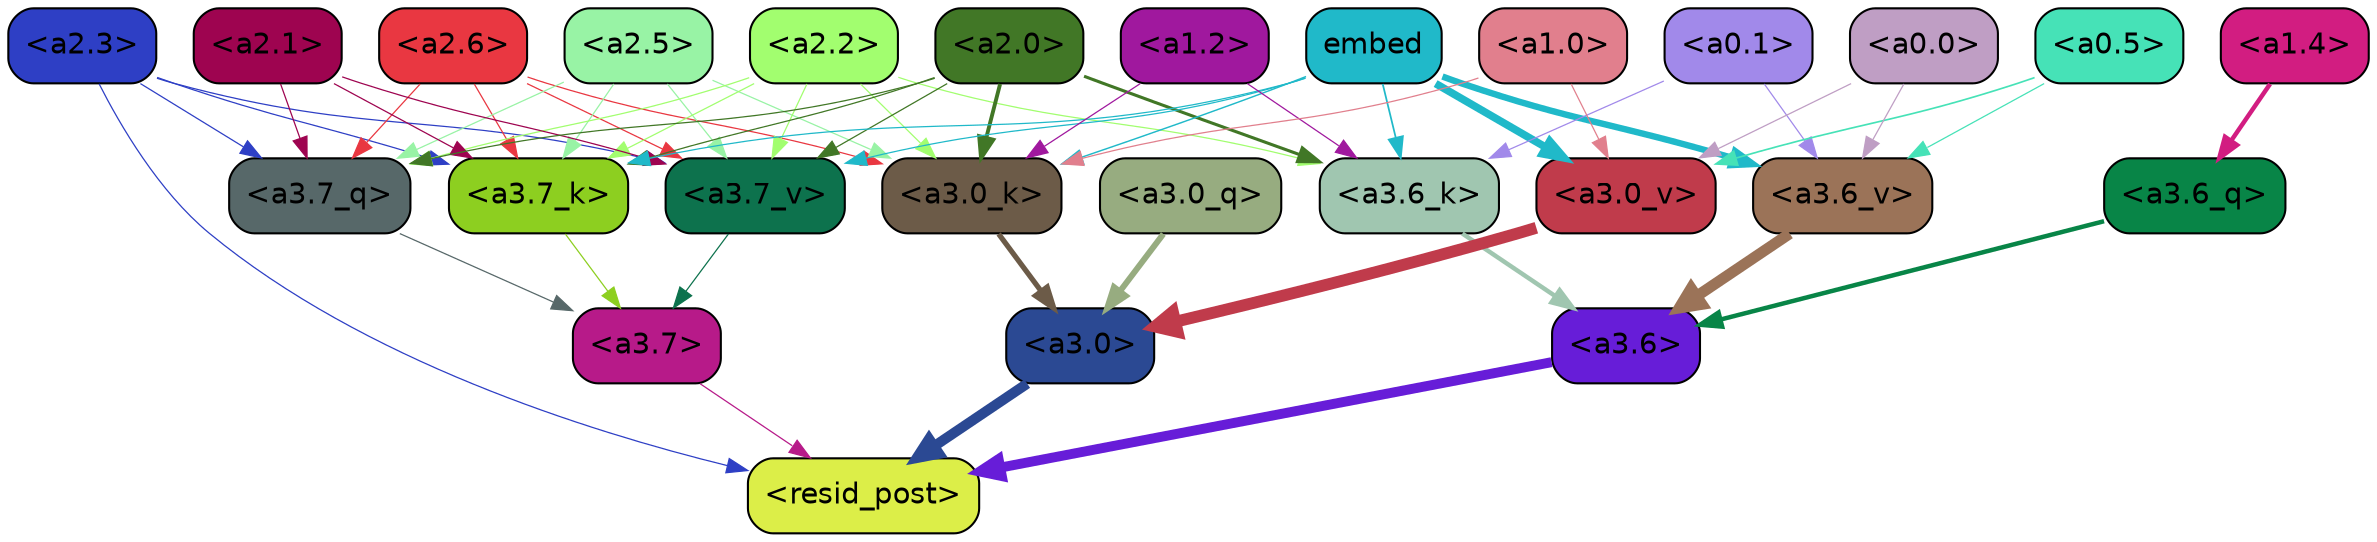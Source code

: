 strict digraph "" {
	graph [bgcolor=transparent,
		layout=dot,
		overlap=false,
		splines=true
	];
	"<a3.7>"	[color=black,
		fillcolor="#b71a89",
		fontname=Helvetica,
		shape=box,
		style="filled, rounded"];
	"<resid_post>"	[color=black,
		fillcolor="#dcee48",
		fontname=Helvetica,
		shape=box,
		style="filled, rounded"];
	"<a3.7>" -> "<resid_post>"	[color="#b71a89",
		penwidth=0.6];
	"<a3.6>"	[color=black,
		fillcolor="#671dd8",
		fontname=Helvetica,
		shape=box,
		style="filled, rounded"];
	"<a3.6>" -> "<resid_post>"	[color="#671dd8",
		penwidth=4.752790808677673];
	"<a3.0>"	[color=black,
		fillcolor="#2b4993",
		fontname=Helvetica,
		shape=box,
		style="filled, rounded"];
	"<a3.0>" -> "<resid_post>"	[color="#2b4993",
		penwidth=4.897669434547424];
	"<a2.3>"	[color=black,
		fillcolor="#2e3fc5",
		fontname=Helvetica,
		shape=box,
		style="filled, rounded"];
	"<a2.3>" -> "<resid_post>"	[color="#2e3fc5",
		penwidth=0.6];
	"<a3.7_q>"	[color=black,
		fillcolor="#576869",
		fontname=Helvetica,
		shape=box,
		style="filled, rounded"];
	"<a2.3>" -> "<a3.7_q>"	[color="#2e3fc5",
		penwidth=0.6];
	"<a3.7_k>"	[color=black,
		fillcolor="#8dcf20",
		fontname=Helvetica,
		shape=box,
		style="filled, rounded"];
	"<a2.3>" -> "<a3.7_k>"	[color="#2e3fc5",
		penwidth=0.6];
	"<a3.7_v>"	[color=black,
		fillcolor="#0d724d",
		fontname=Helvetica,
		shape=box,
		style="filled, rounded"];
	"<a2.3>" -> "<a3.7_v>"	[color="#2e3fc5",
		penwidth=0.6];
	"<a3.7_q>" -> "<a3.7>"	[color="#576869",
		penwidth=0.6];
	"<a3.6_q>"	[color=black,
		fillcolor="#088547",
		fontname=Helvetica,
		shape=box,
		style="filled, rounded"];
	"<a3.6_q>" -> "<a3.6>"	[color="#088547",
		penwidth=2.160832464694977];
	"<a3.0_q>"	[color=black,
		fillcolor="#97ac80",
		fontname=Helvetica,
		shape=box,
		style="filled, rounded"];
	"<a3.0_q>" -> "<a3.0>"	[color="#97ac80",
		penwidth=2.870753765106201];
	"<a3.7_k>" -> "<a3.7>"	[color="#8dcf20",
		penwidth=0.6];
	"<a3.6_k>"	[color=black,
		fillcolor="#a0c6b0",
		fontname=Helvetica,
		shape=box,
		style="filled, rounded"];
	"<a3.6_k>" -> "<a3.6>"	[color="#a0c6b0",
		penwidth=2.13908451795578];
	"<a3.0_k>"	[color=black,
		fillcolor="#6c5b48",
		fontname=Helvetica,
		shape=box,
		style="filled, rounded"];
	"<a3.0_k>" -> "<a3.0>"	[color="#6c5b48",
		penwidth=2.520303964614868];
	"<a3.7_v>" -> "<a3.7>"	[color="#0d724d",
		penwidth=0.6];
	"<a3.6_v>"	[color=black,
		fillcolor="#9b7358",
		fontname=Helvetica,
		shape=box,
		style="filled, rounded"];
	"<a3.6_v>" -> "<a3.6>"	[color="#9b7358",
		penwidth=5.297133803367615];
	"<a3.0_v>"	[color=black,
		fillcolor="#c03b4b",
		fontname=Helvetica,
		shape=box,
		style="filled, rounded"];
	"<a3.0_v>" -> "<a3.0>"	[color="#c03b4b",
		penwidth=5.680712580680847];
	"<a2.6>"	[color=black,
		fillcolor="#e93741",
		fontname=Helvetica,
		shape=box,
		style="filled, rounded"];
	"<a2.6>" -> "<a3.7_q>"	[color="#e93741",
		penwidth=0.6];
	"<a2.6>" -> "<a3.7_k>"	[color="#e93741",
		penwidth=0.6];
	"<a2.6>" -> "<a3.0_k>"	[color="#e93741",
		penwidth=0.6];
	"<a2.6>" -> "<a3.7_v>"	[color="#e93741",
		penwidth=0.6];
	"<a2.5>"	[color=black,
		fillcolor="#98f3a5",
		fontname=Helvetica,
		shape=box,
		style="filled, rounded"];
	"<a2.5>" -> "<a3.7_q>"	[color="#98f3a5",
		penwidth=0.6];
	"<a2.5>" -> "<a3.7_k>"	[color="#98f3a5",
		penwidth=0.6];
	"<a2.5>" -> "<a3.0_k>"	[color="#98f3a5",
		penwidth=0.6];
	"<a2.5>" -> "<a3.7_v>"	[color="#98f3a5",
		penwidth=0.6];
	"<a2.2>"	[color=black,
		fillcolor="#a2fe6f",
		fontname=Helvetica,
		shape=box,
		style="filled, rounded"];
	"<a2.2>" -> "<a3.7_q>"	[color="#a2fe6f",
		penwidth=0.6];
	"<a2.2>" -> "<a3.7_k>"	[color="#a2fe6f",
		penwidth=0.6];
	"<a2.2>" -> "<a3.6_k>"	[color="#a2fe6f",
		penwidth=0.6];
	"<a2.2>" -> "<a3.0_k>"	[color="#a2fe6f",
		penwidth=0.6];
	"<a2.2>" -> "<a3.7_v>"	[color="#a2fe6f",
		penwidth=0.6];
	"<a2.1>"	[color=black,
		fillcolor="#9e0450",
		fontname=Helvetica,
		shape=box,
		style="filled, rounded"];
	"<a2.1>" -> "<a3.7_q>"	[color="#9e0450",
		penwidth=0.6];
	"<a2.1>" -> "<a3.7_k>"	[color="#9e0450",
		penwidth=0.6];
	"<a2.1>" -> "<a3.7_v>"	[color="#9e0450",
		penwidth=0.6];
	"<a2.0>"	[color=black,
		fillcolor="#417726",
		fontname=Helvetica,
		shape=box,
		style="filled, rounded"];
	"<a2.0>" -> "<a3.7_q>"	[color="#417726",
		penwidth=0.6];
	"<a2.0>" -> "<a3.7_k>"	[color="#417726",
		penwidth=0.6];
	"<a2.0>" -> "<a3.6_k>"	[color="#417726",
		penwidth=1.4811622872948647];
	"<a2.0>" -> "<a3.0_k>"	[color="#417726",
		penwidth=1.8632715698331594];
	"<a2.0>" -> "<a3.7_v>"	[color="#417726",
		penwidth=0.6];
	"<a1.4>"	[color=black,
		fillcolor="#d21d81",
		fontname=Helvetica,
		shape=box,
		style="filled, rounded"];
	"<a1.4>" -> "<a3.6_q>"	[color="#d21d81",
		penwidth=2.1468575447797775];
	embed	[color=black,
		fillcolor="#20b9c9",
		fontname=Helvetica,
		shape=box,
		style="filled, rounded"];
	embed -> "<a3.7_k>"	[color="#20b9c9",
		penwidth=0.6];
	embed -> "<a3.6_k>"	[color="#20b9c9",
		penwidth=0.8410270567983389];
	embed -> "<a3.0_k>"	[color="#20b9c9",
		penwidth=0.691851794719696];
	embed -> "<a3.7_v>"	[color="#20b9c9",
		penwidth=0.6];
	embed -> "<a3.6_v>"	[color="#20b9c9",
		penwidth=3.0758190751075745];
	embed -> "<a3.0_v>"	[color="#20b9c9",
		penwidth=3.6927278637886047];
	"<a1.2>"	[color=black,
		fillcolor="#a0189e",
		fontname=Helvetica,
		shape=box,
		style="filled, rounded"];
	"<a1.2>" -> "<a3.6_k>"	[color="#a0189e",
		penwidth=0.6];
	"<a1.2>" -> "<a3.0_k>"	[color="#a0189e",
		penwidth=0.6];
	"<a0.1>"	[color=black,
		fillcolor="#a189ea",
		fontname=Helvetica,
		shape=box,
		style="filled, rounded"];
	"<a0.1>" -> "<a3.6_k>"	[color="#a189ea",
		penwidth=0.6];
	"<a0.1>" -> "<a3.6_v>"	[color="#a189ea",
		penwidth=0.6];
	"<a1.0>"	[color=black,
		fillcolor="#e17f8d",
		fontname=Helvetica,
		shape=box,
		style="filled, rounded"];
	"<a1.0>" -> "<a3.0_k>"	[color="#e17f8d",
		penwidth=0.6];
	"<a1.0>" -> "<a3.0_v>"	[color="#e17f8d",
		penwidth=0.6];
	"<a0.5>"	[color=black,
		fillcolor="#46e2b7",
		fontname=Helvetica,
		shape=box,
		style="filled, rounded"];
	"<a0.5>" -> "<a3.6_v>"	[color="#46e2b7",
		penwidth=0.6];
	"<a0.5>" -> "<a3.0_v>"	[color="#46e2b7",
		penwidth=0.8028683364391327];
	"<a0.0>"	[color=black,
		fillcolor="#bf9ec4",
		fontname=Helvetica,
		shape=box,
		style="filled, rounded"];
	"<a0.0>" -> "<a3.6_v>"	[color="#bf9ec4",
		penwidth=0.6];
	"<a0.0>" -> "<a3.0_v>"	[color="#bf9ec4",
		penwidth=0.6];
}
